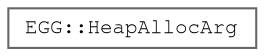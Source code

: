 digraph "Graphical Class Hierarchy"
{
 // LATEX_PDF_SIZE
  bgcolor="transparent";
  edge [fontname=FreeMono,fontsize=10,labelfontname=FreeMono,labelfontsize=10];
  node [fontname=FreeMono,fontsize=10,shape=box,height=0.2,width=0.4];
  rankdir="LR";
  Node0 [label="EGG::HeapAllocArg",height=0.2,width=0.4,color="grey40", fillcolor="white", style="filled",URL="$struct_e_g_g_1_1_heap_alloc_arg.html",tooltip=" "];
}
